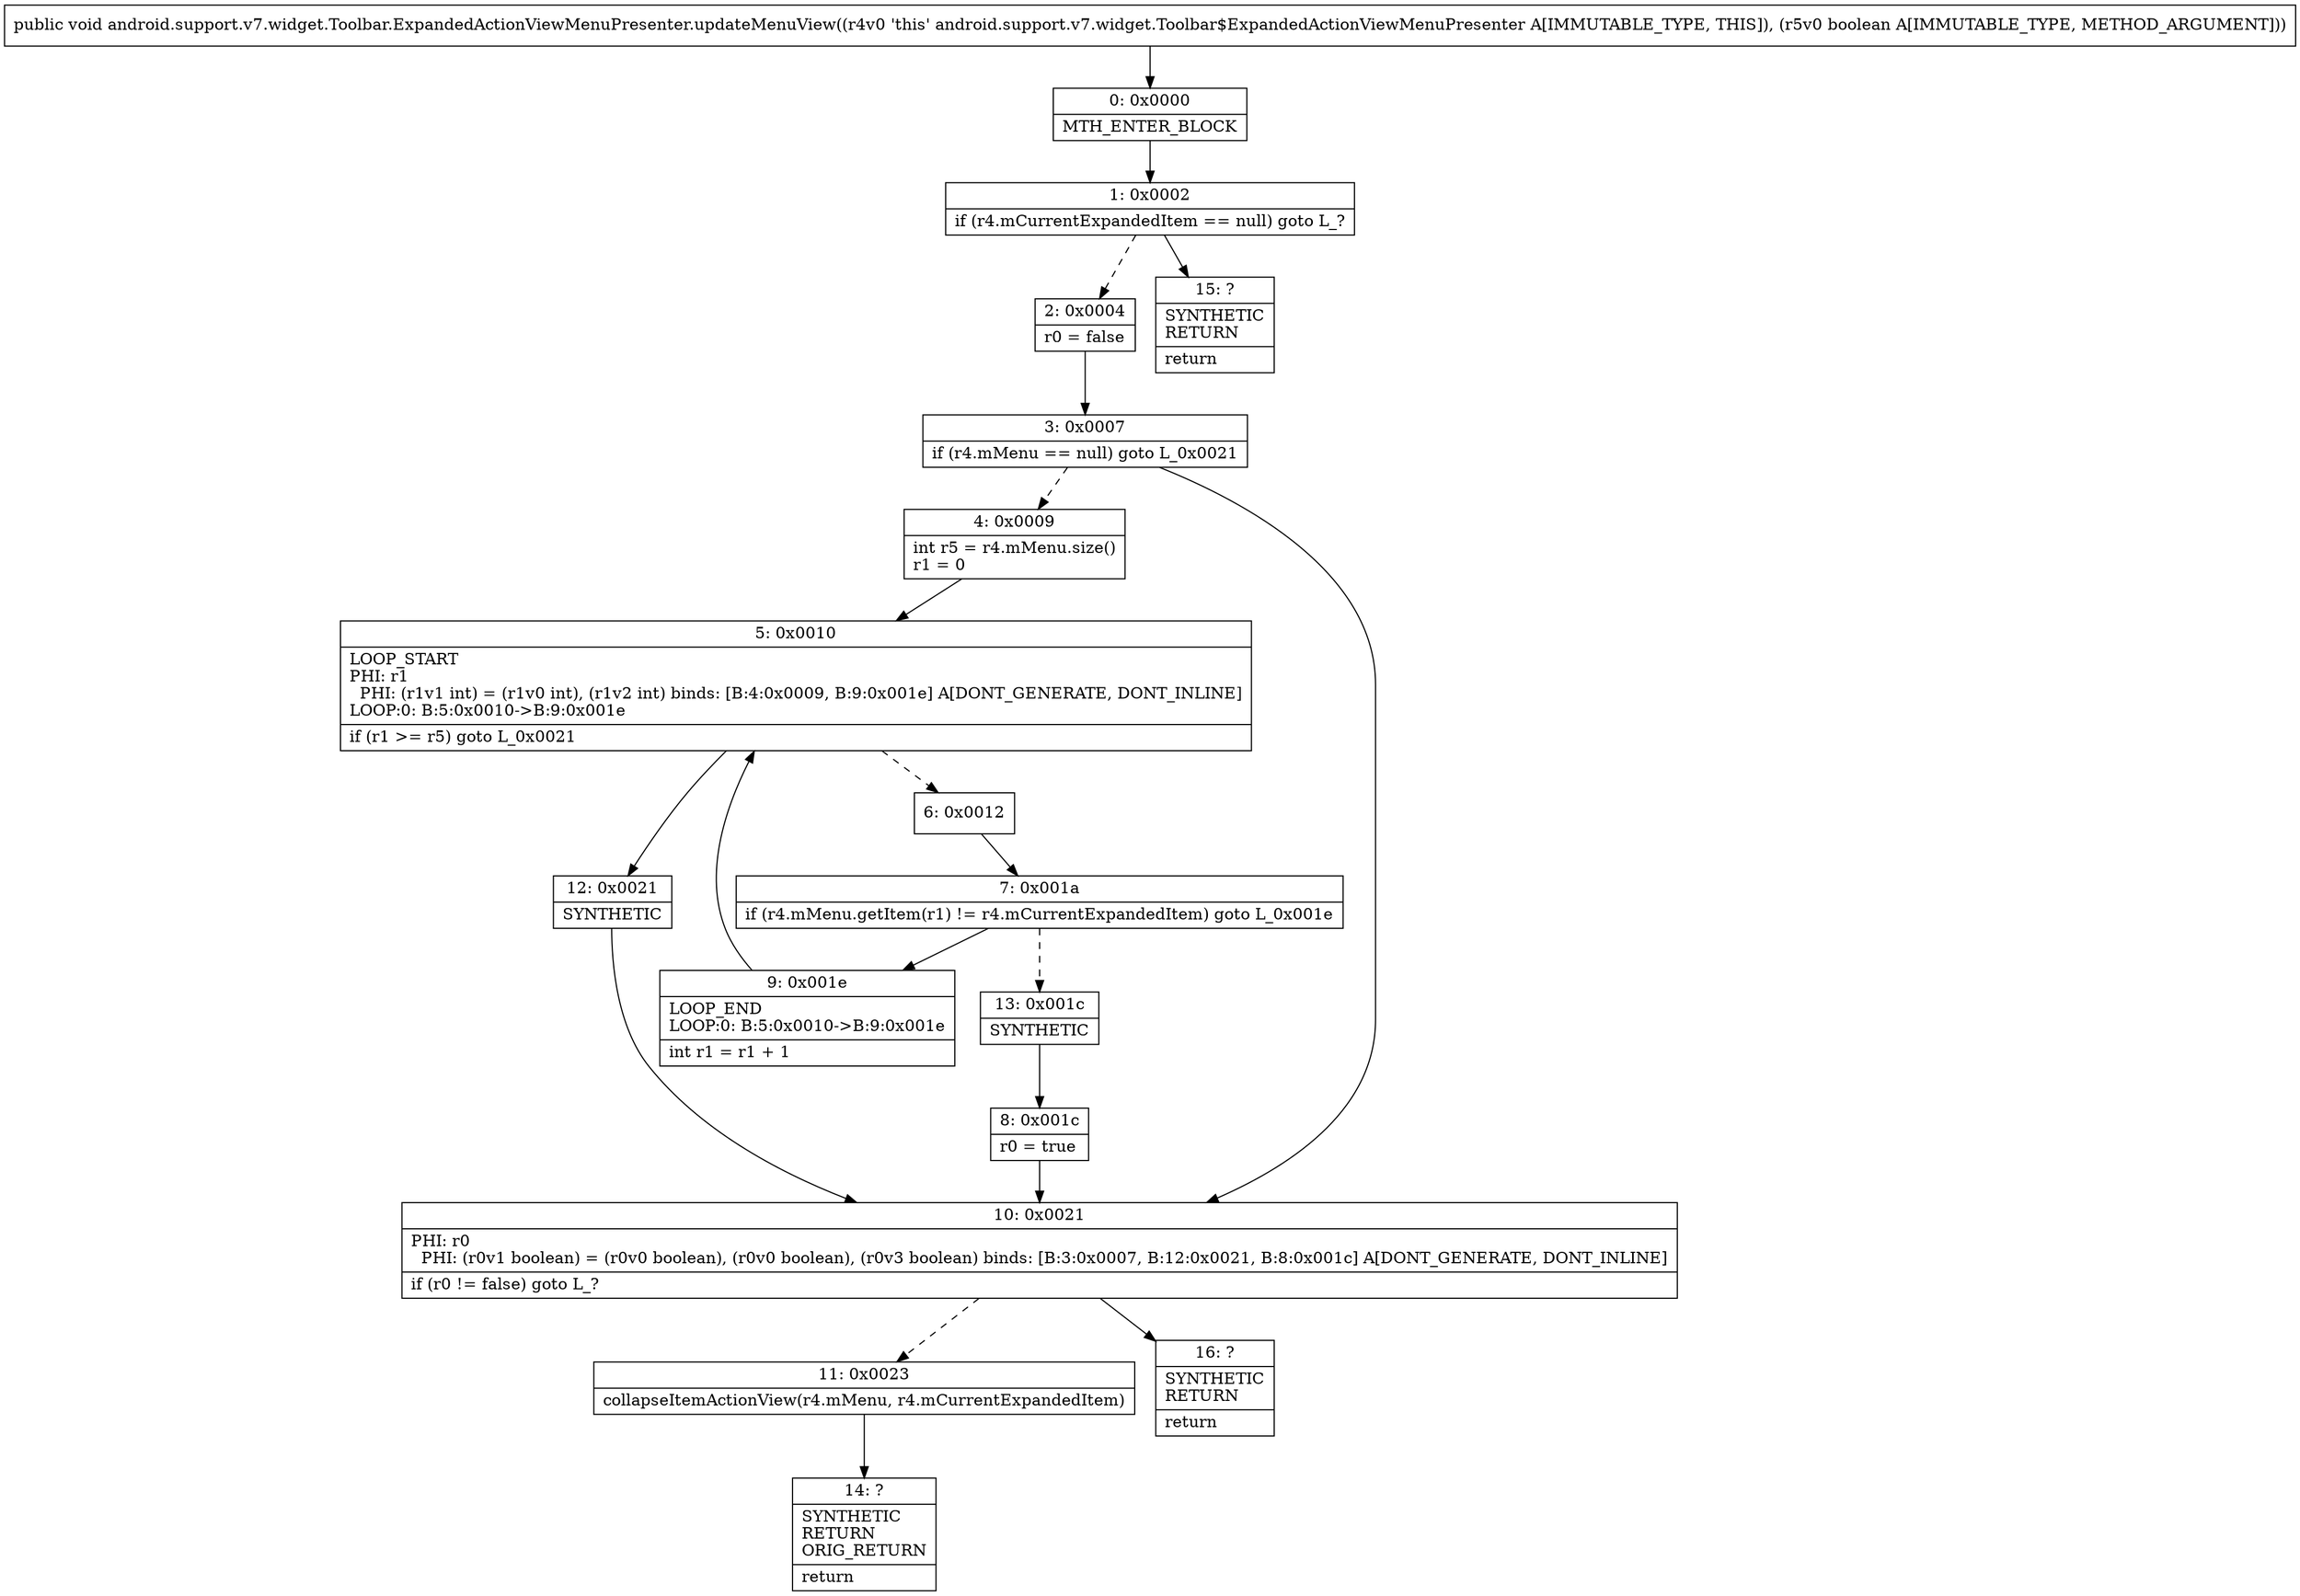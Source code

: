 digraph "CFG forandroid.support.v7.widget.Toolbar.ExpandedActionViewMenuPresenter.updateMenuView(Z)V" {
Node_0 [shape=record,label="{0\:\ 0x0000|MTH_ENTER_BLOCK\l}"];
Node_1 [shape=record,label="{1\:\ 0x0002|if (r4.mCurrentExpandedItem == null) goto L_?\l}"];
Node_2 [shape=record,label="{2\:\ 0x0004|r0 = false\l}"];
Node_3 [shape=record,label="{3\:\ 0x0007|if (r4.mMenu == null) goto L_0x0021\l}"];
Node_4 [shape=record,label="{4\:\ 0x0009|int r5 = r4.mMenu.size()\lr1 = 0\l}"];
Node_5 [shape=record,label="{5\:\ 0x0010|LOOP_START\lPHI: r1 \l  PHI: (r1v1 int) = (r1v0 int), (r1v2 int) binds: [B:4:0x0009, B:9:0x001e] A[DONT_GENERATE, DONT_INLINE]\lLOOP:0: B:5:0x0010\-\>B:9:0x001e\l|if (r1 \>= r5) goto L_0x0021\l}"];
Node_6 [shape=record,label="{6\:\ 0x0012}"];
Node_7 [shape=record,label="{7\:\ 0x001a|if (r4.mMenu.getItem(r1) != r4.mCurrentExpandedItem) goto L_0x001e\l}"];
Node_8 [shape=record,label="{8\:\ 0x001c|r0 = true\l}"];
Node_9 [shape=record,label="{9\:\ 0x001e|LOOP_END\lLOOP:0: B:5:0x0010\-\>B:9:0x001e\l|int r1 = r1 + 1\l}"];
Node_10 [shape=record,label="{10\:\ 0x0021|PHI: r0 \l  PHI: (r0v1 boolean) = (r0v0 boolean), (r0v0 boolean), (r0v3 boolean) binds: [B:3:0x0007, B:12:0x0021, B:8:0x001c] A[DONT_GENERATE, DONT_INLINE]\l|if (r0 != false) goto L_?\l}"];
Node_11 [shape=record,label="{11\:\ 0x0023|collapseItemActionView(r4.mMenu, r4.mCurrentExpandedItem)\l}"];
Node_12 [shape=record,label="{12\:\ 0x0021|SYNTHETIC\l}"];
Node_13 [shape=record,label="{13\:\ 0x001c|SYNTHETIC\l}"];
Node_14 [shape=record,label="{14\:\ ?|SYNTHETIC\lRETURN\lORIG_RETURN\l|return\l}"];
Node_15 [shape=record,label="{15\:\ ?|SYNTHETIC\lRETURN\l|return\l}"];
Node_16 [shape=record,label="{16\:\ ?|SYNTHETIC\lRETURN\l|return\l}"];
MethodNode[shape=record,label="{public void android.support.v7.widget.Toolbar.ExpandedActionViewMenuPresenter.updateMenuView((r4v0 'this' android.support.v7.widget.Toolbar$ExpandedActionViewMenuPresenter A[IMMUTABLE_TYPE, THIS]), (r5v0 boolean A[IMMUTABLE_TYPE, METHOD_ARGUMENT])) }"];
MethodNode -> Node_0;
Node_0 -> Node_1;
Node_1 -> Node_2[style=dashed];
Node_1 -> Node_15;
Node_2 -> Node_3;
Node_3 -> Node_4[style=dashed];
Node_3 -> Node_10;
Node_4 -> Node_5;
Node_5 -> Node_6[style=dashed];
Node_5 -> Node_12;
Node_6 -> Node_7;
Node_7 -> Node_9;
Node_7 -> Node_13[style=dashed];
Node_8 -> Node_10;
Node_9 -> Node_5;
Node_10 -> Node_11[style=dashed];
Node_10 -> Node_16;
Node_11 -> Node_14;
Node_12 -> Node_10;
Node_13 -> Node_8;
}

